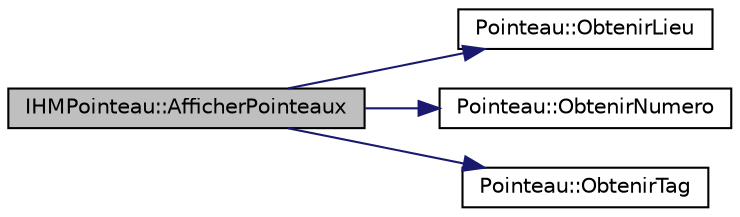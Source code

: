 digraph "IHMPointeau::AfficherPointeaux"
{
 // LATEX_PDF_SIZE
  edge [fontname="Helvetica",fontsize="10",labelfontname="Helvetica",labelfontsize="10"];
  node [fontname="Helvetica",fontsize="10",shape=record];
  rankdir="LR";
  Node1 [label="IHMPointeau::AfficherPointeaux",height=0.2,width=0.4,color="black", fillcolor="grey75", style="filled", fontcolor="black",tooltip="IHMPointeau::AfficherPointeaux Permet d'afficher les information du pointeau passé en paramètre."];
  Node1 -> Node2 [color="midnightblue",fontsize="10",style="solid",fontname="Helvetica"];
  Node2 [label="Pointeau::ObtenirLieu",height=0.2,width=0.4,color="black", fillcolor="white", style="filled",URL="$class_pointeau.html#a17a1dde2eaf96112202b310895d76837",tooltip=" "];
  Node1 -> Node3 [color="midnightblue",fontsize="10",style="solid",fontname="Helvetica"];
  Node3 [label="Pointeau::ObtenirNumero",height=0.2,width=0.4,color="black", fillcolor="white", style="filled",URL="$class_pointeau.html#a672546ff0590453e095607e91f1f457c",tooltip=" "];
  Node1 -> Node4 [color="midnightblue",fontsize="10",style="solid",fontname="Helvetica"];
  Node4 [label="Pointeau::ObtenirTag",height=0.2,width=0.4,color="black", fillcolor="white", style="filled",URL="$class_pointeau.html#a7c0cda6768430b805bc1d094f2505999",tooltip=" "];
}
